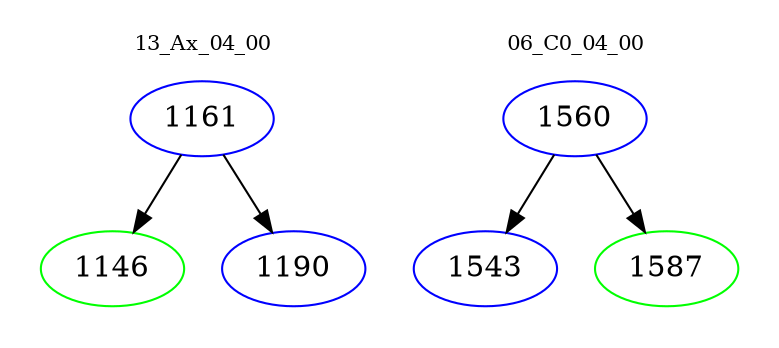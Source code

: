 digraph{
subgraph cluster_0 {
color = white
label = "13_Ax_04_00";
fontsize=10;
T0_1161 [label="1161", color="blue"]
T0_1161 -> T0_1146 [color="black"]
T0_1146 [label="1146", color="green"]
T0_1161 -> T0_1190 [color="black"]
T0_1190 [label="1190", color="blue"]
}
subgraph cluster_1 {
color = white
label = "06_C0_04_00";
fontsize=10;
T1_1560 [label="1560", color="blue"]
T1_1560 -> T1_1543 [color="black"]
T1_1543 [label="1543", color="blue"]
T1_1560 -> T1_1587 [color="black"]
T1_1587 [label="1587", color="green"]
}
}
